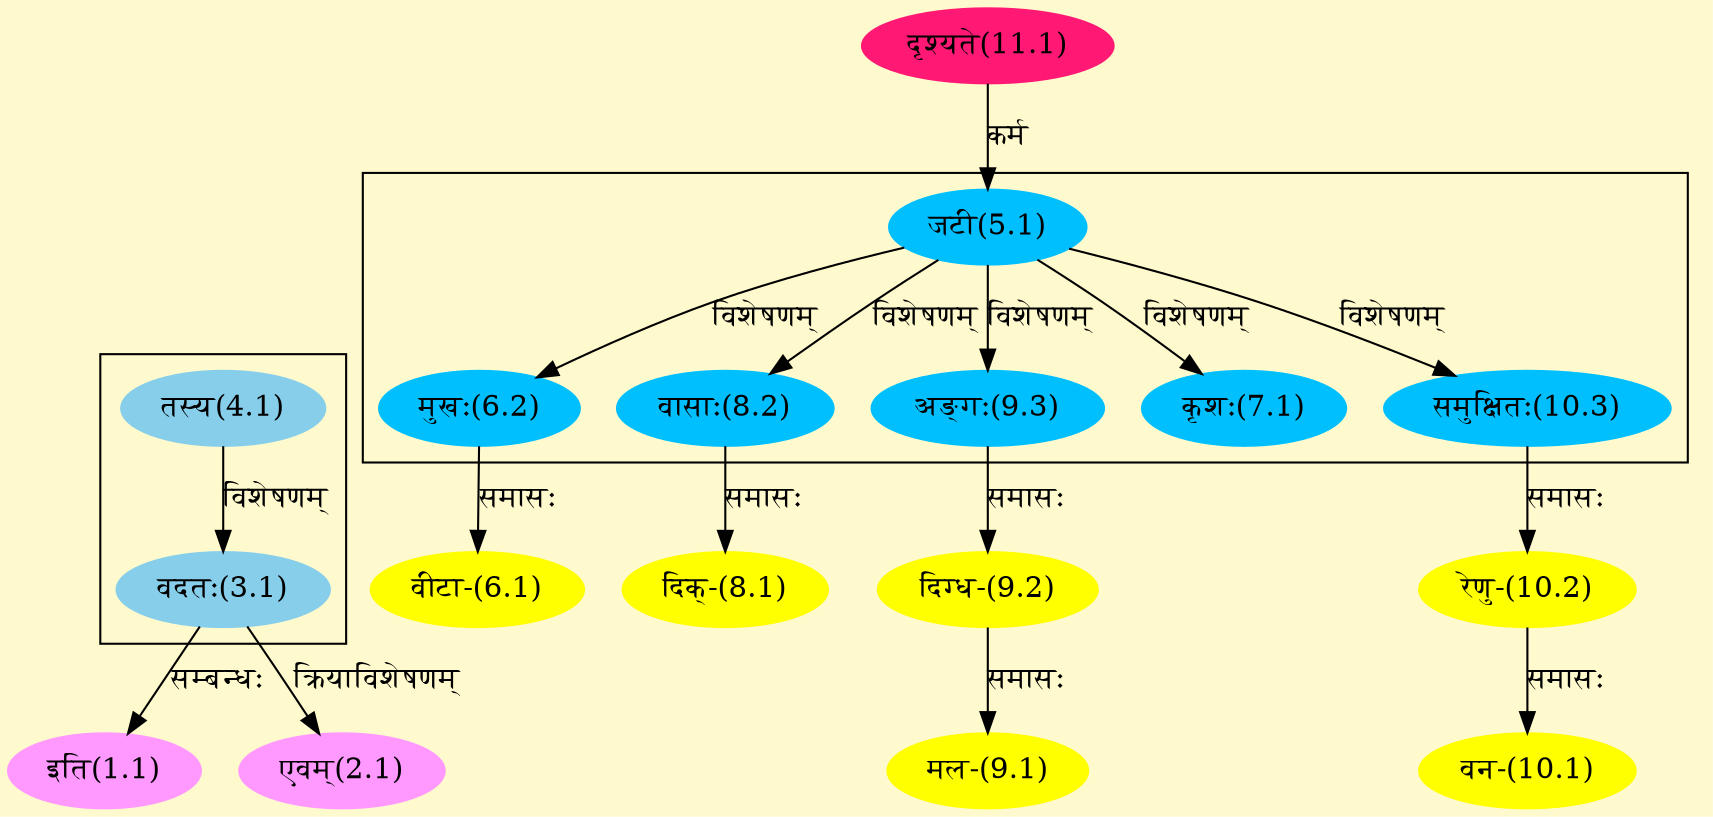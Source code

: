 digraph G{
rankdir=BT;
 compound=true;
 bgcolor="lemonchiffon1";

subgraph cluster_1{
Node3_1 [style=filled, color="#87CEEB" label = "वदतः(3.1)"]
Node4_1 [style=filled, color="#87CEEB" label = "तस्य(4.1)"]

}

subgraph cluster_2{
Node6_2 [style=filled, color="#00BFFF" label = "मुखः(6.2)"]
Node5_1 [style=filled, color="#00BFFF" label = "जटी(5.1)"]
Node7_1 [style=filled, color="#00BFFF" label = "कृशः(7.1)"]
Node8_2 [style=filled, color="#00BFFF" label = "वासाः(8.2)"]
Node9_3 [style=filled, color="#00BFFF" label = "अङ्गः(9.3)"]
Node10_3 [style=filled, color="#00BFFF" label = "समुक्षितः(10.3)"]

}
Node1_1 [style=filled, color="#FF99FF" label = "इति(1.1)"]
Node3_1 [style=filled, color="#87CEEB" label = "वदतः(3.1)"]
Node2_1 [style=filled, color="#FF99FF" label = "एवम्(2.1)"]
Node5_1 [style=filled, color="#00BFFF" label = "जटी(5.1)"]
Node11_1 [style=filled, color="#FF1975" label = "दृश्यते(11.1)"]
Node6_1 [style=filled, color="#FFFF00" label = "वीटा-(6.1)"]
Node6_2 [style=filled, color="#00BFFF" label = "मुखः(6.2)"]
Node8_1 [style=filled, color="#FFFF00" label = "दिक्-(8.1)"]
Node8_2 [style=filled, color="#00BFFF" label = "वासाः(8.2)"]
Node9_1 [style=filled, color="#FFFF00" label = "मल-(9.1)"]
Node9_2 [style=filled, color="#FFFF00" label = "दिग्ध-(9.2)"]
Node9_3 [style=filled, color="#00BFFF" label = "अङ्गः(9.3)"]
Node10_1 [style=filled, color="#FFFF00" label = "वन-(10.1)"]
Node10_2 [style=filled, color="#FFFF00" label = "रेणु-(10.2)"]
Node10_3 [style=filled, color="#00BFFF" label = "समुक्षितः(10.3)"]
/* Start of Relations section */

Node1_1 -> Node3_1 [  label="सम्बन्धः"  dir="back" ]
Node2_1 -> Node3_1 [  label="क्रियाविशेषणम्"  dir="back" ]
Node3_1 -> Node4_1 [  label="विशेषणम्"  dir="back" ]
Node5_1 -> Node11_1 [  label="कर्म"  dir="back" ]
Node6_1 -> Node6_2 [  label="समासः"  dir="back" ]
Node6_2 -> Node5_1 [  label="विशेषणम्"  dir="back" ]
Node7_1 -> Node5_1 [  label="विशेषणम्"  dir="back" ]
Node8_1 -> Node8_2 [  label="समासः"  dir="back" ]
Node8_2 -> Node5_1 [  label="विशेषणम्"  dir="back" ]
Node9_1 -> Node9_2 [  label="समासः"  dir="back" ]
Node9_2 -> Node9_3 [  label="समासः"  dir="back" ]
Node9_3 -> Node5_1 [  label="विशेषणम्"  dir="back" ]
Node10_1 -> Node10_2 [  label="समासः"  dir="back" ]
Node10_2 -> Node10_3 [  label="समासः"  dir="back" ]
Node10_3 -> Node5_1 [  label="विशेषणम्"  dir="back" ]
}
